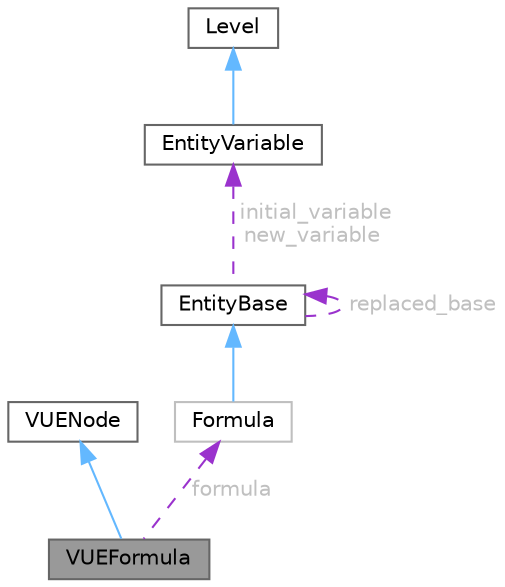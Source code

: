 digraph "VUEFormula"
{
 // LATEX_PDF_SIZE
  bgcolor="transparent";
  edge [fontname=Helvetica,fontsize=10,labelfontname=Helvetica,labelfontsize=10];
  node [fontname=Helvetica,fontsize=10,shape=box,height=0.2,width=0.4];
  Node1 [id="Node000001",label="VUEFormula",height=0.2,width=0.4,color="gray40", fillcolor="grey60", style="filled", fontcolor="black",tooltip="Представляет узел формулы в VUE-карте."];
  Node2 -> Node1 [id="edge1_Node000001_Node000002",dir="back",color="steelblue1",style="solid",tooltip=" "];
  Node2 [id="Node000002",label="VUENode",height=0.2,width=0.4,color="gray40", fillcolor="white", style="filled",URL="$classVUENode.html",tooltip="Базовый класс для VUEFormula и VUESet, содержащий общие свойства и методы для узлов VUE-карты."];
  Node3 -> Node1 [id="edge2_Node000001_Node000003",dir="back",color="darkorchid3",style="dashed",tooltip=" ",label=" formula",fontcolor="grey" ];
  Node3 [id="Node000003",label="Formula",height=0.2,width=0.4,color="grey75", fillcolor="white", style="filled",URL="$classFormula.html",tooltip=" "];
  Node4 -> Node3 [id="edge3_Node000003_Node000004",dir="back",color="steelblue1",style="solid",tooltip=" "];
  Node4 [id="Node000004",label="EntityBase",height=0.2,width=0.4,color="gray40", fillcolor="white", style="filled",URL="$classEntityBase.html",tooltip=" "];
  Node4 -> Node4 [id="edge4_Node000004_Node000004",dir="back",color="darkorchid3",style="dashed",tooltip=" ",label=" replaced_base",fontcolor="grey" ];
  Node5 -> Node4 [id="edge5_Node000004_Node000005",dir="back",color="darkorchid3",style="dashed",tooltip=" ",label=" initial_variable\nnew_variable",fontcolor="grey" ];
  Node5 [id="Node000005",label="EntityVariable",height=0.2,width=0.4,color="gray40", fillcolor="white", style="filled",URL="$classEntityVariable.html",tooltip="Класс, представляющий переменную сущность в логической формуле."];
  Node6 -> Node5 [id="edge6_Node000005_Node000006",dir="back",color="steelblue1",style="solid",tooltip=" "];
  Node6 [id="Node000006",label="Level",height=0.2,width=0.4,color="gray40", fillcolor="white", style="filled",URL="$classLevel.html",tooltip="Класс для элемента множества, представляющий множества формул."];
}
